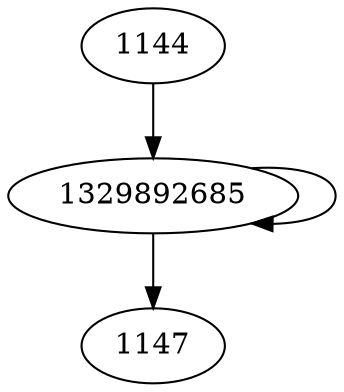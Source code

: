 digraph  {
1144;
1147;
1329892685;
1144 -> 1329892685;
1329892685 -> 1147;
1329892685 -> 1329892685;
}
